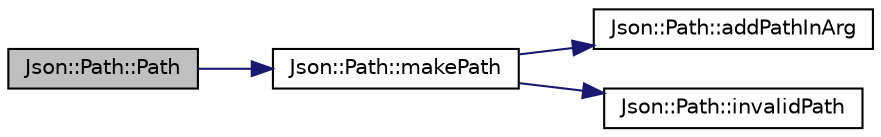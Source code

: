 digraph "Json::Path::Path"
{
 // LATEX_PDF_SIZE
  edge [fontname="Helvetica",fontsize="10",labelfontname="Helvetica",labelfontsize="10"];
  node [fontname="Helvetica",fontsize="10",shape=record];
  rankdir="LR";
  Node1 [label="Json::Path::Path",height=0.2,width=0.4,color="black", fillcolor="grey75", style="filled", fontcolor="black",tooltip=" "];
  Node1 -> Node2 [color="midnightblue",fontsize="10",style="solid",fontname="Helvetica"];
  Node2 [label="Json::Path::makePath",height=0.2,width=0.4,color="black", fillcolor="white", style="filled",URL="$class_json_1_1_path.html#a362a420a47acb1a1f9c79173cbfef94d",tooltip=" "];
  Node2 -> Node3 [color="midnightblue",fontsize="10",style="solid",fontname="Helvetica"];
  Node3 [label="Json::Path::addPathInArg",height=0.2,width=0.4,color="black", fillcolor="white", style="filled",URL="$class_json_1_1_path.html#ae65717a5fbc35b1336cbf783b15aad2e",tooltip=" "];
  Node2 -> Node4 [color="midnightblue",fontsize="10",style="solid",fontname="Helvetica"];
  Node4 [label="Json::Path::invalidPath",height=0.2,width=0.4,color="black", fillcolor="white", style="filled",URL="$class_json_1_1_path.html#a0fa77fc0cefefcfcf2f1242c79009dd9",tooltip=" "];
}
